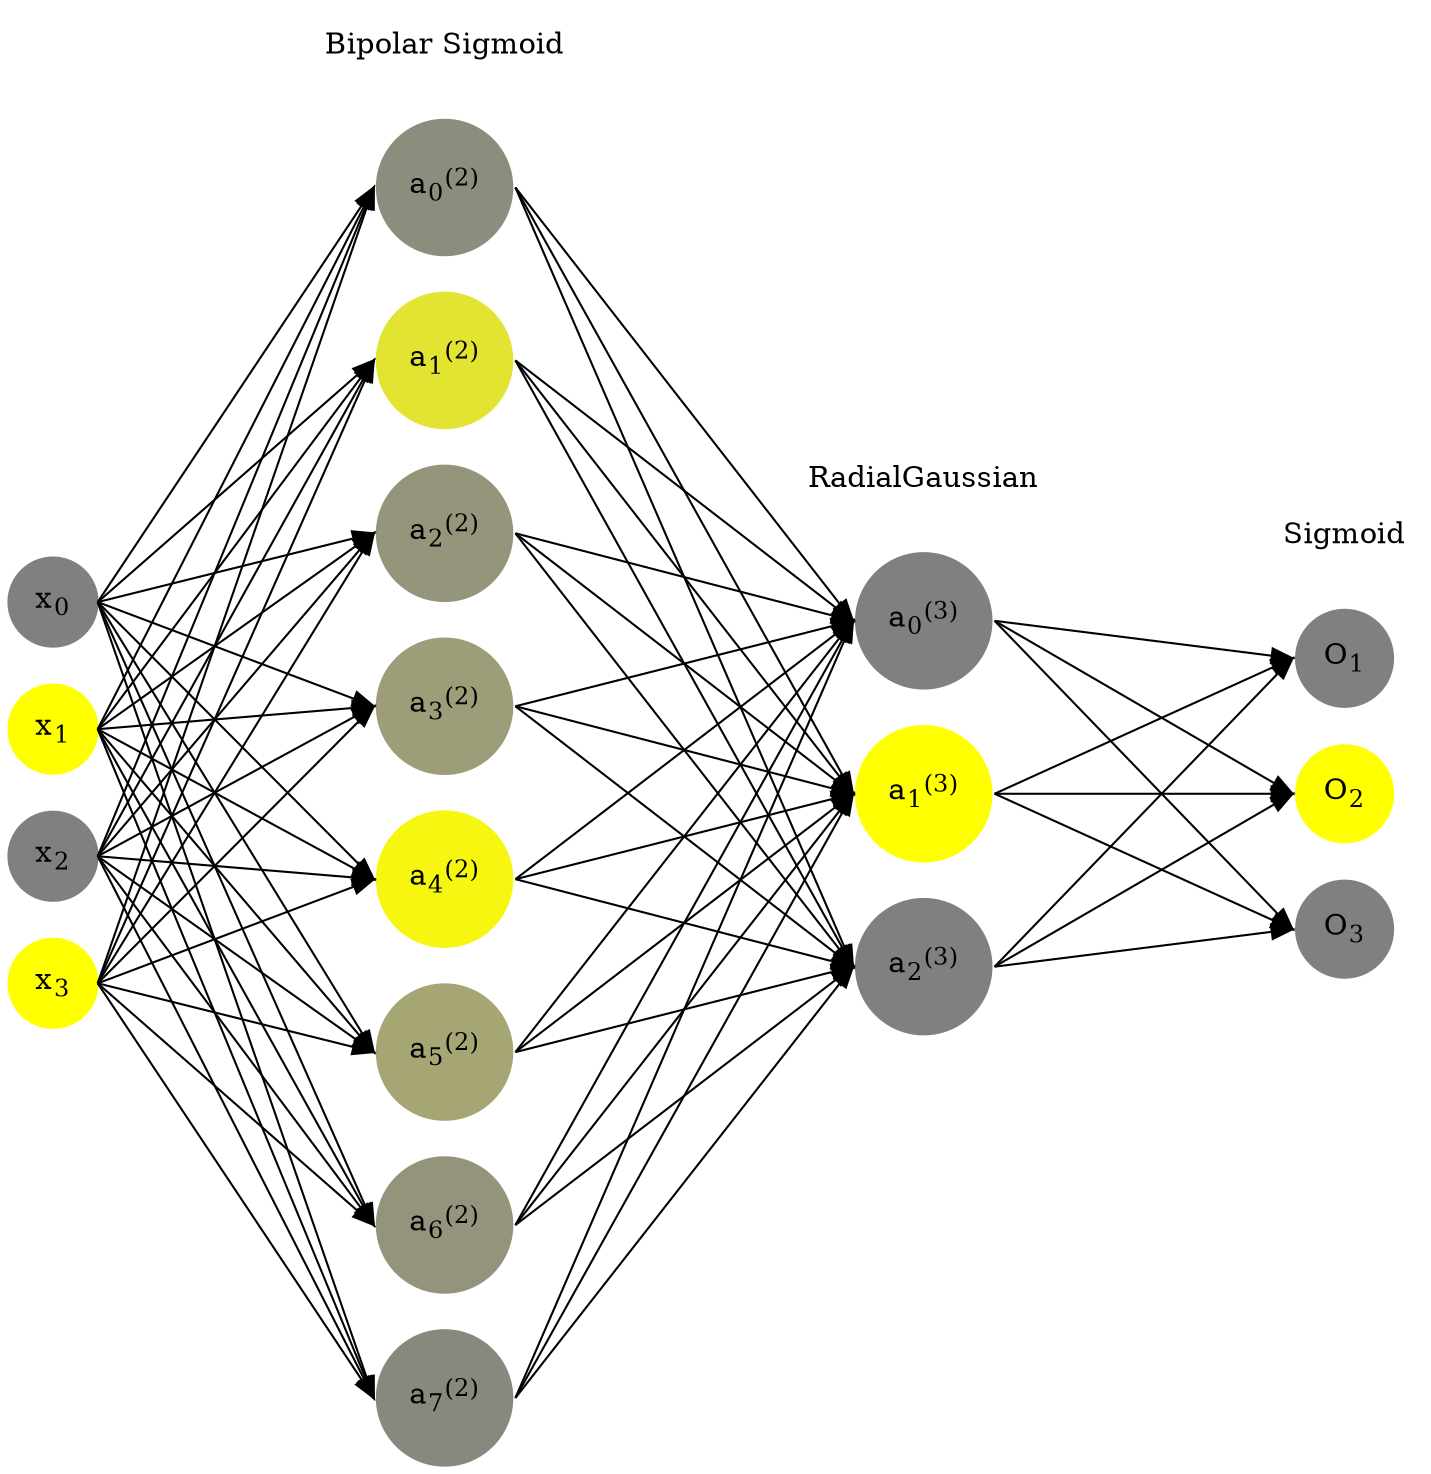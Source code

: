 digraph G {
	rankdir = LR;
	splines=false;
	edge[style=invis];
	ranksep= 1.4;
	{
	node [shape=circle, color="0.1667, 0.0, 0.5", style=filled, fillcolor="0.1667, 0.0, 0.5"];
	x0 [label=<x<sub>0</sub>>];
	}
	{
	node [shape=circle, color="0.1667, 1.0, 1.0", style=filled, fillcolor="0.1667, 1.0, 1.0"];
	x1 [label=<x<sub>1</sub>>];
	}
	{
	node [shape=circle, color="0.1667, 0.0, 0.5", style=filled, fillcolor="0.1667, 0.0, 0.5"];
	x2 [label=<x<sub>2</sub>>];
	}
	{
	node [shape=circle, color="0.1667, 1.0, 1.0", style=filled, fillcolor="0.1667, 1.0, 1.0"];
	x3 [label=<x<sub>3</sub>>];
	}
	{
	node [shape=circle, color="0.1667, 0.104528, 0.552264", style=filled, fillcolor="0.1667, 0.104528, 0.552264"];
	a02 [label=<a<sub>0</sub><sup>(2)</sup>>];
	}
	{
	node [shape=circle, color="0.1667, 0.776213, 0.888107", style=filled, fillcolor="0.1667, 0.776213, 0.888107"];
	a12 [label=<a<sub>1</sub><sup>(2)</sup>>];
	}
	{
	node [shape=circle, color="0.1667, 0.170931, 0.585465", style=filled, fillcolor="0.1667, 0.170931, 0.585465"];
	a22 [label=<a<sub>2</sub><sup>(2)</sup>>];
	}
	{
	node [shape=circle, color="0.1667, 0.229832, 0.614916", style=filled, fillcolor="0.1667, 0.229832, 0.614916"];
	a32 [label=<a<sub>3</sub><sup>(2)</sup>>];
	}
	{
	node [shape=circle, color="0.1667, 0.929373, 0.964686", style=filled, fillcolor="0.1667, 0.929373, 0.964686"];
	a42 [label=<a<sub>4</sub><sup>(2)</sup>>];
	}
	{
	node [shape=circle, color="0.1667, 0.301387, 0.650694", style=filled, fillcolor="0.1667, 0.301387, 0.650694"];
	a52 [label=<a<sub>5</sub><sup>(2)</sup>>];
	}
	{
	node [shape=circle, color="0.1667, 0.163070, 0.581535", style=filled, fillcolor="0.1667, 0.163070, 0.581535"];
	a62 [label=<a<sub>6</sub><sup>(2)</sup>>];
	}
	{
	node [shape=circle, color="0.1667, 0.063072, 0.531536", style=filled, fillcolor="0.1667, 0.063072, 0.531536"];
	a72 [label=<a<sub>7</sub><sup>(2)</sup>>];
	}
	{
	node [shape=circle, color="0.1667, 0.000129, 0.500065", style=filled, fillcolor="0.1667, 0.000129, 0.500065"];
	a03 [label=<a<sub>0</sub><sup>(3)</sup>>];
	}
	{
	node [shape=circle, color="0.1667, 0.999999, 1.000000", style=filled, fillcolor="0.1667, 0.999999, 1.000000"];
	a13 [label=<a<sub>1</sub><sup>(3)</sup>>];
	}
	{
	node [shape=circle, color="0.1667, 0.000050, 0.500025", style=filled, fillcolor="0.1667, 0.000050, 0.500025"];
	a23 [label=<a<sub>2</sub><sup>(3)</sup>>];
	}
	{
	node [shape=circle, color="0.1667, 0.0, 0.5", style=filled, fillcolor="0.1667, 0.0, 0.5"];
	O1 [label=<O<sub>1</sub>>];
	}
	{
	node [shape=circle, color="0.1667, 1.0, 1.0", style=filled, fillcolor="0.1667, 1.0, 1.0"];
	O2 [label=<O<sub>2</sub>>];
	}
	{
	node [shape=circle, color="0.1667, 0.0, 0.5", style=filled, fillcolor="0.1667, 0.0, 0.5"];
	O3 [label=<O<sub>3</sub>>];
	}
	{
	rank=same;
	x0->x1->x2->x3;
	}
	{
	rank=same;
	a02->a12->a22->a32->a42->a52->a62->a72;
	}
	{
	rank=same;
	a03->a13->a23;
	}
	{
	rank=same;
	O1->O2->O3;
	}
	l1 [shape=plaintext,label="Bipolar Sigmoid"];
	l1->a02;
	{rank=same; l1;a02};
	l2 [shape=plaintext,label="RadialGaussian"];
	l2->a03;
	{rank=same; l2;a03};
	l3 [shape=plaintext,label="Sigmoid"];
	l3->O1;
	{rank=same; l3;O1};
edge[style=solid, tailport=e, headport=w];
	{x0;x1;x2;x3} -> {a02;a12;a22;a32;a42;a52;a62;a72};
	{a02;a12;a22;a32;a42;a52;a62;a72} -> {a03;a13;a23};
	{a03;a13;a23} -> {O1,O2,O3};
}